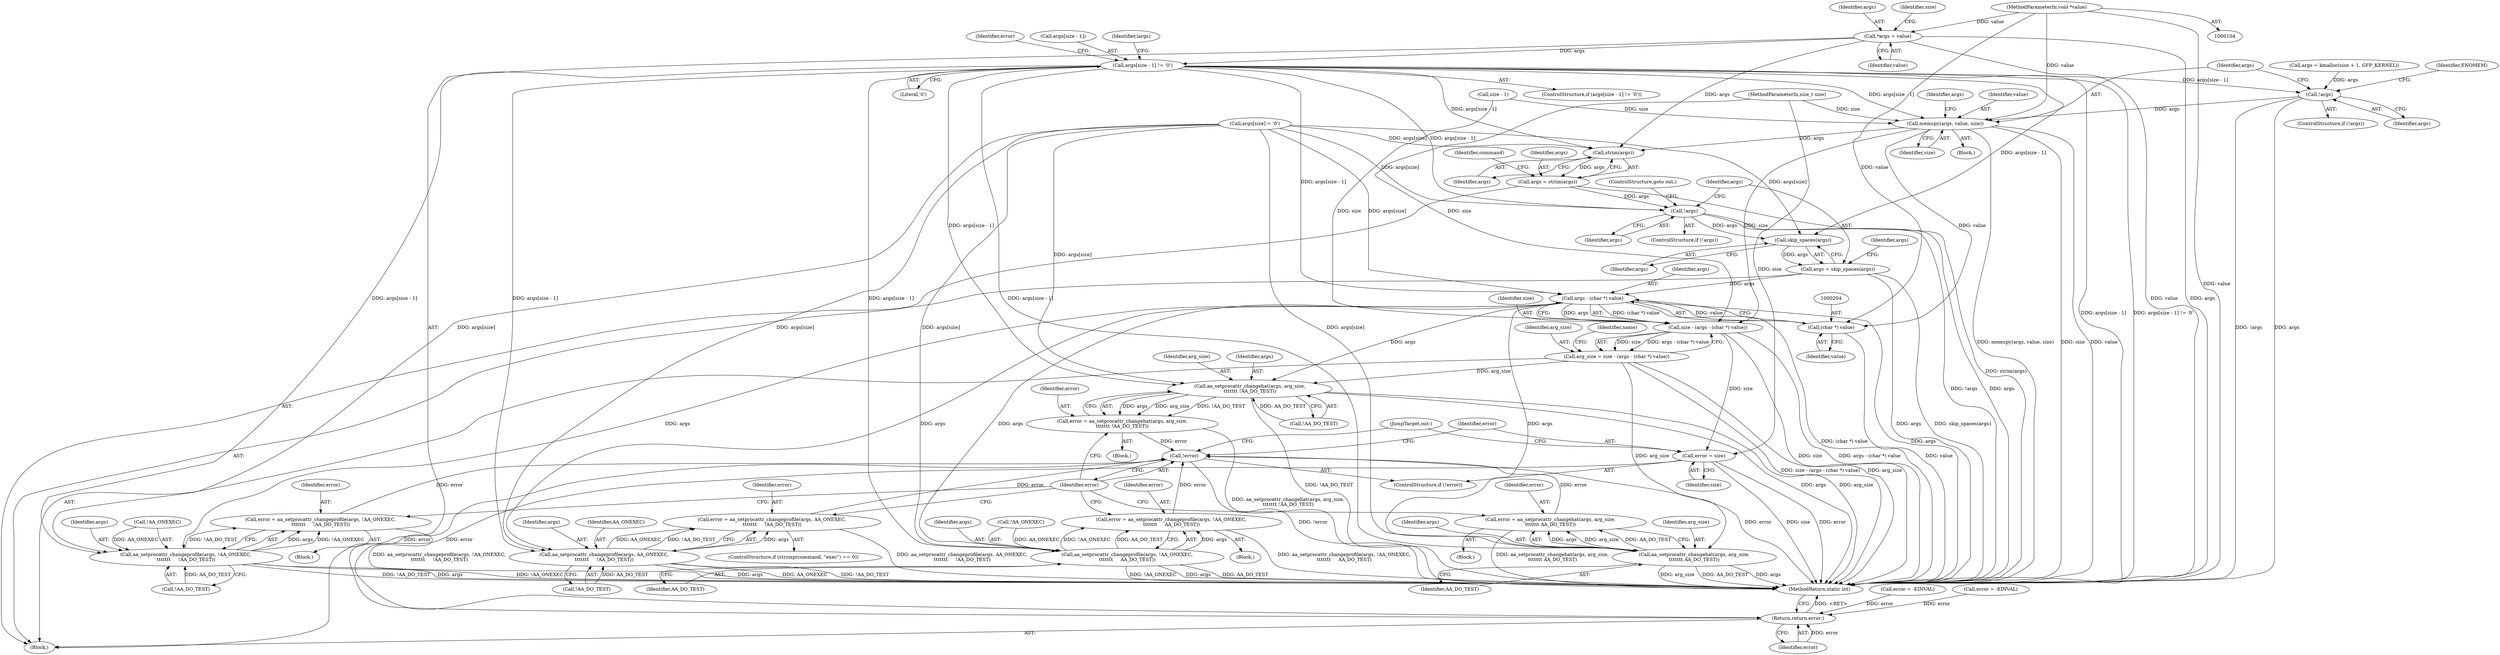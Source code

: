 digraph "0_linux_30a46a4647fd1df9cf52e43bf467f0d9265096ca@array" {
"1000138" [label="(Call,args[size - 1] != '\0')"];
"1000118" [label="(Call,*args = value)"];
"1000107" [label="(MethodParameterIn,void *value)"];
"1000156" [label="(Call,!args)"];
"1000161" [label="(Call,memcpy(args, value, size))"];
"1000176" [label="(Call,strim(args))"];
"1000174" [label="(Call,args = strim(args))"];
"1000185" [label="(Call,!args)"];
"1000190" [label="(Call,skip_spaces(args))"];
"1000188" [label="(Call,args = skip_spaces(args))"];
"1000201" [label="(Call,args - (char *) value)"];
"1000199" [label="(Call,size - (args - (char *) value))"];
"1000197" [label="(Call,arg_size = size - (args - (char *) value))"];
"1000222" [label="(Call,aa_setprocattr_changehat(args, arg_size,\n\t\t\t\t\t\t\t !AA_DO_TEST))"];
"1000220" [label="(Call,error = aa_setprocattr_changehat(args, arg_size,\n\t\t\t\t\t\t\t !AA_DO_TEST))"];
"1000300" [label="(Call,!error)"];
"1000308" [label="(Return,return error;)"];
"1000237" [label="(Call,aa_setprocattr_changehat(args, arg_size,\n\t\t\t\t\t\t\t AA_DO_TEST))"];
"1000235" [label="(Call,error = aa_setprocattr_changehat(args, arg_size,\n\t\t\t\t\t\t\t AA_DO_TEST))"];
"1000302" [label="(Call,error = size)"];
"1000251" [label="(Call,aa_setprocattr_changeprofile(args, !AA_ONEXEC,\n\t\t\t\t\t\t\t     !AA_DO_TEST))"];
"1000249" [label="(Call,error = aa_setprocattr_changeprofile(args, !AA_ONEXEC,\n\t\t\t\t\t\t\t     !AA_DO_TEST))"];
"1000267" [label="(Call,aa_setprocattr_changeprofile(args, !AA_ONEXEC,\n\t\t\t\t\t\t\t     AA_DO_TEST))"];
"1000265" [label="(Call,error = aa_setprocattr_changeprofile(args, !AA_ONEXEC,\n\t\t\t\t\t\t\t     AA_DO_TEST))"];
"1000290" [label="(Call,aa_setprocattr_changeprofile(args, AA_ONEXEC,\n\t\t\t\t\t\t\t     !AA_DO_TEST))"];
"1000288" [label="(Call,error = aa_setprocattr_changeprofile(args, AA_ONEXEC,\n\t\t\t\t\t\t\t     !AA_DO_TEST))"];
"1000203" [label="(Call,(char *) value)"];
"1000175" [label="(Identifier,args)"];
"1000249" [label="(Call,error = aa_setprocattr_changeprofile(args, !AA_ONEXEC,\n\t\t\t\t\t\t\t     !AA_DO_TEST))"];
"1000195" [label="(Identifier,args)"];
"1000282" [label="(ControlStructure,if (strcmp(command, \"exec\") == 0))"];
"1000235" [label="(Call,error = aa_setprocattr_changehat(args, arg_size,\n\t\t\t\t\t\t\t AA_DO_TEST))"];
"1000155" [label="(ControlStructure,if (!args))"];
"1000251" [label="(Call,aa_setprocattr_changeprofile(args, !AA_ONEXEC,\n\t\t\t\t\t\t\t     !AA_DO_TEST))"];
"1000267" [label="(Call,aa_setprocattr_changeprofile(args, !AA_ONEXEC,\n\t\t\t\t\t\t\t     AA_DO_TEST))"];
"1000300" [label="(Call,!error)"];
"1000266" [label="(Identifier,error)"];
"1000177" [label="(Identifier,args)"];
"1000351" [label="(MethodReturn,static int)"];
"1000239" [label="(Identifier,arg_size)"];
"1000198" [label="(Identifier,arg_size)"];
"1000145" [label="(Block,)"];
"1000189" [label="(Identifier,args)"];
"1000236" [label="(Identifier,error)"];
"1000302" [label="(Call,error = size)"];
"1000141" [label="(Call,size - 1)"];
"1000162" [label="(Identifier,args)"];
"1000156" [label="(Call,!args)"];
"1000108" [label="(MethodParameterIn,size_t size)"];
"1000163" [label="(Identifier,value)"];
"1000265" [label="(Call,error = aa_setprocattr_changeprofile(args, !AA_ONEXEC,\n\t\t\t\t\t\t\t     AA_DO_TEST))"];
"1000118" [label="(Call,*args = value)"];
"1000203" [label="(Call,(char *) value)"];
"1000176" [label="(Call,strim(args))"];
"1000219" [label="(Block,)"];
"1000147" [label="(Identifier,largs)"];
"1000209" [label="(Identifier,name)"];
"1000240" [label="(Identifier,AA_DO_TEST)"];
"1000185" [label="(Call,!args)"];
"1000222" [label="(Call,aa_setprocattr_changehat(args, arg_size,\n\t\t\t\t\t\t\t !AA_DO_TEST))"];
"1000252" [label="(Identifier,args)"];
"1000220" [label="(Call,error = aa_setprocattr_changehat(args, arg_size,\n\t\t\t\t\t\t\t !AA_DO_TEST))"];
"1000305" [label="(JumpTarget,out:)"];
"1000238" [label="(Identifier,args)"];
"1000199" [label="(Call,size - (args - (char *) value))"];
"1000303" [label="(Identifier,error)"];
"1000341" [label="(Call,error = -EINVAL)"];
"1000137" [label="(ControlStructure,if (args[size - 1] != '\0'))"];
"1000234" [label="(Block,)"];
"1000269" [label="(Call,!AA_ONEXEC)"];
"1000191" [label="(Identifier,args)"];
"1000171" [label="(Identifier,error)"];
"1000255" [label="(Call,!AA_DO_TEST)"];
"1000188" [label="(Call,args = skip_spaces(args))"];
"1000250" [label="(Identifier,error)"];
"1000138" [label="(Call,args[size - 1] != '\0')"];
"1000237" [label="(Call,aa_setprocattr_changehat(args, arg_size,\n\t\t\t\t\t\t\t AA_DO_TEST))"];
"1000119" [label="(Identifier,args)"];
"1000268" [label="(Identifier,args)"];
"1000170" [label="(Call,error = -EINVAL)"];
"1000253" [label="(Call,!AA_ONEXEC)"];
"1000223" [label="(Identifier,args)"];
"1000308" [label="(Return,return error;)"];
"1000164" [label="(Identifier,size)"];
"1000165" [label="(Call,args[size] = '\0')"];
"1000107" [label="(MethodParameterIn,void *value)"];
"1000309" [label="(Identifier,error)"];
"1000202" [label="(Identifier,args)"];
"1000197" [label="(Call,arg_size = size - (args - (char *) value))"];
"1000187" [label="(ControlStructure,goto out;)"];
"1000225" [label="(Call,!AA_DO_TEST)"];
"1000304" [label="(Identifier,size)"];
"1000167" [label="(Identifier,args)"];
"1000248" [label="(Block,)"];
"1000148" [label="(Call,args = kmalloc(size + 1, GFP_KERNEL))"];
"1000289" [label="(Identifier,error)"];
"1000299" [label="(ControlStructure,if (!error))"];
"1000291" [label="(Identifier,args)"];
"1000109" [label="(Block,)"];
"1000190" [label="(Call,skip_spaces(args))"];
"1000144" [label="(Literal,'\0')"];
"1000157" [label="(Identifier,args)"];
"1000200" [label="(Identifier,size)"];
"1000186" [label="(Identifier,args)"];
"1000161" [label="(Call,memcpy(args, value, size))"];
"1000301" [label="(Identifier,error)"];
"1000160" [label="(Identifier,ENOMEM)"];
"1000174" [label="(Call,args = strim(args))"];
"1000290" [label="(Call,aa_setprocattr_changeprofile(args, AA_ONEXEC,\n\t\t\t\t\t\t\t     !AA_DO_TEST))"];
"1000221" [label="(Identifier,error)"];
"1000184" [label="(ControlStructure,if (!args))"];
"1000271" [label="(Identifier,AA_DO_TEST)"];
"1000292" [label="(Identifier,AA_ONEXEC)"];
"1000201" [label="(Call,args - (char *) value)"];
"1000125" [label="(Identifier,size)"];
"1000139" [label="(Call,args[size - 1])"];
"1000120" [label="(Identifier,value)"];
"1000224" [label="(Identifier,arg_size)"];
"1000288" [label="(Call,error = aa_setprocattr_changeprofile(args, AA_ONEXEC,\n\t\t\t\t\t\t\t     !AA_DO_TEST))"];
"1000264" [label="(Block,)"];
"1000179" [label="(Identifier,command)"];
"1000205" [label="(Identifier,value)"];
"1000293" [label="(Call,!AA_DO_TEST)"];
"1000138" -> "1000137"  [label="AST: "];
"1000138" -> "1000144"  [label="CFG: "];
"1000139" -> "1000138"  [label="AST: "];
"1000144" -> "1000138"  [label="AST: "];
"1000147" -> "1000138"  [label="CFG: "];
"1000171" -> "1000138"  [label="CFG: "];
"1000138" -> "1000351"  [label="DDG: args[size - 1]"];
"1000138" -> "1000351"  [label="DDG: args[size - 1] != '\0'"];
"1000118" -> "1000138"  [label="DDG: args"];
"1000138" -> "1000156"  [label="DDG: args[size - 1]"];
"1000138" -> "1000161"  [label="DDG: args[size - 1]"];
"1000138" -> "1000176"  [label="DDG: args[size - 1]"];
"1000138" -> "1000185"  [label="DDG: args[size - 1]"];
"1000138" -> "1000190"  [label="DDG: args[size - 1]"];
"1000138" -> "1000201"  [label="DDG: args[size - 1]"];
"1000138" -> "1000222"  [label="DDG: args[size - 1]"];
"1000138" -> "1000237"  [label="DDG: args[size - 1]"];
"1000138" -> "1000251"  [label="DDG: args[size - 1]"];
"1000138" -> "1000267"  [label="DDG: args[size - 1]"];
"1000138" -> "1000290"  [label="DDG: args[size - 1]"];
"1000118" -> "1000109"  [label="AST: "];
"1000118" -> "1000120"  [label="CFG: "];
"1000119" -> "1000118"  [label="AST: "];
"1000120" -> "1000118"  [label="AST: "];
"1000125" -> "1000118"  [label="CFG: "];
"1000118" -> "1000351"  [label="DDG: value"];
"1000118" -> "1000351"  [label="DDG: args"];
"1000107" -> "1000118"  [label="DDG: value"];
"1000118" -> "1000176"  [label="DDG: args"];
"1000107" -> "1000104"  [label="AST: "];
"1000107" -> "1000351"  [label="DDG: value"];
"1000107" -> "1000161"  [label="DDG: value"];
"1000107" -> "1000203"  [label="DDG: value"];
"1000156" -> "1000155"  [label="AST: "];
"1000156" -> "1000157"  [label="CFG: "];
"1000157" -> "1000156"  [label="AST: "];
"1000160" -> "1000156"  [label="CFG: "];
"1000162" -> "1000156"  [label="CFG: "];
"1000156" -> "1000351"  [label="DDG: args"];
"1000156" -> "1000351"  [label="DDG: !args"];
"1000148" -> "1000156"  [label="DDG: args"];
"1000156" -> "1000161"  [label="DDG: args"];
"1000161" -> "1000145"  [label="AST: "];
"1000161" -> "1000164"  [label="CFG: "];
"1000162" -> "1000161"  [label="AST: "];
"1000163" -> "1000161"  [label="AST: "];
"1000164" -> "1000161"  [label="AST: "];
"1000167" -> "1000161"  [label="CFG: "];
"1000161" -> "1000351"  [label="DDG: size"];
"1000161" -> "1000351"  [label="DDG: value"];
"1000161" -> "1000351"  [label="DDG: memcpy(args, value, size)"];
"1000108" -> "1000161"  [label="DDG: size"];
"1000141" -> "1000161"  [label="DDG: size"];
"1000161" -> "1000176"  [label="DDG: args"];
"1000161" -> "1000199"  [label="DDG: size"];
"1000161" -> "1000203"  [label="DDG: value"];
"1000176" -> "1000174"  [label="AST: "];
"1000176" -> "1000177"  [label="CFG: "];
"1000177" -> "1000176"  [label="AST: "];
"1000174" -> "1000176"  [label="CFG: "];
"1000176" -> "1000174"  [label="DDG: args"];
"1000165" -> "1000176"  [label="DDG: args[size]"];
"1000174" -> "1000109"  [label="AST: "];
"1000175" -> "1000174"  [label="AST: "];
"1000179" -> "1000174"  [label="CFG: "];
"1000174" -> "1000351"  [label="DDG: strim(args)"];
"1000174" -> "1000185"  [label="DDG: args"];
"1000185" -> "1000184"  [label="AST: "];
"1000185" -> "1000186"  [label="CFG: "];
"1000186" -> "1000185"  [label="AST: "];
"1000187" -> "1000185"  [label="CFG: "];
"1000189" -> "1000185"  [label="CFG: "];
"1000185" -> "1000351"  [label="DDG: !args"];
"1000185" -> "1000351"  [label="DDG: args"];
"1000165" -> "1000185"  [label="DDG: args[size]"];
"1000185" -> "1000190"  [label="DDG: args"];
"1000190" -> "1000188"  [label="AST: "];
"1000190" -> "1000191"  [label="CFG: "];
"1000191" -> "1000190"  [label="AST: "];
"1000188" -> "1000190"  [label="CFG: "];
"1000190" -> "1000188"  [label="DDG: args"];
"1000165" -> "1000190"  [label="DDG: args[size]"];
"1000188" -> "1000109"  [label="AST: "];
"1000189" -> "1000188"  [label="AST: "];
"1000195" -> "1000188"  [label="CFG: "];
"1000188" -> "1000351"  [label="DDG: skip_spaces(args)"];
"1000188" -> "1000351"  [label="DDG: args"];
"1000188" -> "1000201"  [label="DDG: args"];
"1000201" -> "1000199"  [label="AST: "];
"1000201" -> "1000203"  [label="CFG: "];
"1000202" -> "1000201"  [label="AST: "];
"1000203" -> "1000201"  [label="AST: "];
"1000199" -> "1000201"  [label="CFG: "];
"1000201" -> "1000351"  [label="DDG: (char *) value"];
"1000201" -> "1000351"  [label="DDG: args"];
"1000201" -> "1000199"  [label="DDG: args"];
"1000201" -> "1000199"  [label="DDG: (char *) value"];
"1000165" -> "1000201"  [label="DDG: args[size]"];
"1000203" -> "1000201"  [label="DDG: value"];
"1000201" -> "1000222"  [label="DDG: args"];
"1000201" -> "1000237"  [label="DDG: args"];
"1000201" -> "1000251"  [label="DDG: args"];
"1000201" -> "1000267"  [label="DDG: args"];
"1000201" -> "1000290"  [label="DDG: args"];
"1000199" -> "1000197"  [label="AST: "];
"1000200" -> "1000199"  [label="AST: "];
"1000197" -> "1000199"  [label="CFG: "];
"1000199" -> "1000351"  [label="DDG: args - (char *) value"];
"1000199" -> "1000351"  [label="DDG: size"];
"1000199" -> "1000197"  [label="DDG: size"];
"1000199" -> "1000197"  [label="DDG: args - (char *) value"];
"1000141" -> "1000199"  [label="DDG: size"];
"1000108" -> "1000199"  [label="DDG: size"];
"1000199" -> "1000302"  [label="DDG: size"];
"1000197" -> "1000109"  [label="AST: "];
"1000198" -> "1000197"  [label="AST: "];
"1000209" -> "1000197"  [label="CFG: "];
"1000197" -> "1000351"  [label="DDG: size - (args - (char *) value)"];
"1000197" -> "1000351"  [label="DDG: arg_size"];
"1000197" -> "1000222"  [label="DDG: arg_size"];
"1000197" -> "1000237"  [label="DDG: arg_size"];
"1000222" -> "1000220"  [label="AST: "];
"1000222" -> "1000225"  [label="CFG: "];
"1000223" -> "1000222"  [label="AST: "];
"1000224" -> "1000222"  [label="AST: "];
"1000225" -> "1000222"  [label="AST: "];
"1000220" -> "1000222"  [label="CFG: "];
"1000222" -> "1000351"  [label="DDG: !AA_DO_TEST"];
"1000222" -> "1000351"  [label="DDG: args"];
"1000222" -> "1000351"  [label="DDG: arg_size"];
"1000222" -> "1000220"  [label="DDG: args"];
"1000222" -> "1000220"  [label="DDG: arg_size"];
"1000222" -> "1000220"  [label="DDG: !AA_DO_TEST"];
"1000165" -> "1000222"  [label="DDG: args[size]"];
"1000225" -> "1000222"  [label="DDG: AA_DO_TEST"];
"1000220" -> "1000219"  [label="AST: "];
"1000221" -> "1000220"  [label="AST: "];
"1000301" -> "1000220"  [label="CFG: "];
"1000220" -> "1000351"  [label="DDG: aa_setprocattr_changehat(args, arg_size,\n\t\t\t\t\t\t\t !AA_DO_TEST)"];
"1000220" -> "1000300"  [label="DDG: error"];
"1000300" -> "1000299"  [label="AST: "];
"1000300" -> "1000301"  [label="CFG: "];
"1000301" -> "1000300"  [label="AST: "];
"1000303" -> "1000300"  [label="CFG: "];
"1000305" -> "1000300"  [label="CFG: "];
"1000300" -> "1000351"  [label="DDG: error"];
"1000300" -> "1000351"  [label="DDG: !error"];
"1000235" -> "1000300"  [label="DDG: error"];
"1000288" -> "1000300"  [label="DDG: error"];
"1000265" -> "1000300"  [label="DDG: error"];
"1000249" -> "1000300"  [label="DDG: error"];
"1000300" -> "1000308"  [label="DDG: error"];
"1000308" -> "1000109"  [label="AST: "];
"1000308" -> "1000309"  [label="CFG: "];
"1000309" -> "1000308"  [label="AST: "];
"1000351" -> "1000308"  [label="CFG: "];
"1000308" -> "1000351"  [label="DDG: <RET>"];
"1000309" -> "1000308"  [label="DDG: error"];
"1000302" -> "1000308"  [label="DDG: error"];
"1000341" -> "1000308"  [label="DDG: error"];
"1000170" -> "1000308"  [label="DDG: error"];
"1000237" -> "1000235"  [label="AST: "];
"1000237" -> "1000240"  [label="CFG: "];
"1000238" -> "1000237"  [label="AST: "];
"1000239" -> "1000237"  [label="AST: "];
"1000240" -> "1000237"  [label="AST: "];
"1000235" -> "1000237"  [label="CFG: "];
"1000237" -> "1000351"  [label="DDG: arg_size"];
"1000237" -> "1000351"  [label="DDG: AA_DO_TEST"];
"1000237" -> "1000351"  [label="DDG: args"];
"1000237" -> "1000235"  [label="DDG: args"];
"1000237" -> "1000235"  [label="DDG: arg_size"];
"1000237" -> "1000235"  [label="DDG: AA_DO_TEST"];
"1000165" -> "1000237"  [label="DDG: args[size]"];
"1000235" -> "1000234"  [label="AST: "];
"1000236" -> "1000235"  [label="AST: "];
"1000301" -> "1000235"  [label="CFG: "];
"1000235" -> "1000351"  [label="DDG: aa_setprocattr_changehat(args, arg_size,\n\t\t\t\t\t\t\t AA_DO_TEST)"];
"1000302" -> "1000299"  [label="AST: "];
"1000302" -> "1000304"  [label="CFG: "];
"1000303" -> "1000302"  [label="AST: "];
"1000304" -> "1000302"  [label="AST: "];
"1000305" -> "1000302"  [label="CFG: "];
"1000302" -> "1000351"  [label="DDG: size"];
"1000302" -> "1000351"  [label="DDG: error"];
"1000108" -> "1000302"  [label="DDG: size"];
"1000251" -> "1000249"  [label="AST: "];
"1000251" -> "1000255"  [label="CFG: "];
"1000252" -> "1000251"  [label="AST: "];
"1000253" -> "1000251"  [label="AST: "];
"1000255" -> "1000251"  [label="AST: "];
"1000249" -> "1000251"  [label="CFG: "];
"1000251" -> "1000351"  [label="DDG: !AA_ONEXEC"];
"1000251" -> "1000351"  [label="DDG: !AA_DO_TEST"];
"1000251" -> "1000351"  [label="DDG: args"];
"1000251" -> "1000249"  [label="DDG: args"];
"1000251" -> "1000249"  [label="DDG: !AA_ONEXEC"];
"1000251" -> "1000249"  [label="DDG: !AA_DO_TEST"];
"1000165" -> "1000251"  [label="DDG: args[size]"];
"1000253" -> "1000251"  [label="DDG: AA_ONEXEC"];
"1000255" -> "1000251"  [label="DDG: AA_DO_TEST"];
"1000249" -> "1000248"  [label="AST: "];
"1000250" -> "1000249"  [label="AST: "];
"1000301" -> "1000249"  [label="CFG: "];
"1000249" -> "1000351"  [label="DDG: aa_setprocattr_changeprofile(args, !AA_ONEXEC,\n\t\t\t\t\t\t\t     !AA_DO_TEST)"];
"1000267" -> "1000265"  [label="AST: "];
"1000267" -> "1000271"  [label="CFG: "];
"1000268" -> "1000267"  [label="AST: "];
"1000269" -> "1000267"  [label="AST: "];
"1000271" -> "1000267"  [label="AST: "];
"1000265" -> "1000267"  [label="CFG: "];
"1000267" -> "1000351"  [label="DDG: !AA_ONEXEC"];
"1000267" -> "1000351"  [label="DDG: args"];
"1000267" -> "1000351"  [label="DDG: AA_DO_TEST"];
"1000267" -> "1000265"  [label="DDG: args"];
"1000267" -> "1000265"  [label="DDG: !AA_ONEXEC"];
"1000267" -> "1000265"  [label="DDG: AA_DO_TEST"];
"1000165" -> "1000267"  [label="DDG: args[size]"];
"1000269" -> "1000267"  [label="DDG: AA_ONEXEC"];
"1000265" -> "1000264"  [label="AST: "];
"1000266" -> "1000265"  [label="AST: "];
"1000301" -> "1000265"  [label="CFG: "];
"1000265" -> "1000351"  [label="DDG: aa_setprocattr_changeprofile(args, !AA_ONEXEC,\n\t\t\t\t\t\t\t     AA_DO_TEST)"];
"1000290" -> "1000288"  [label="AST: "];
"1000290" -> "1000293"  [label="CFG: "];
"1000291" -> "1000290"  [label="AST: "];
"1000292" -> "1000290"  [label="AST: "];
"1000293" -> "1000290"  [label="AST: "];
"1000288" -> "1000290"  [label="CFG: "];
"1000290" -> "1000351"  [label="DDG: args"];
"1000290" -> "1000351"  [label="DDG: AA_ONEXEC"];
"1000290" -> "1000351"  [label="DDG: !AA_DO_TEST"];
"1000290" -> "1000288"  [label="DDG: args"];
"1000290" -> "1000288"  [label="DDG: AA_ONEXEC"];
"1000290" -> "1000288"  [label="DDG: !AA_DO_TEST"];
"1000165" -> "1000290"  [label="DDG: args[size]"];
"1000293" -> "1000290"  [label="DDG: AA_DO_TEST"];
"1000288" -> "1000282"  [label="AST: "];
"1000289" -> "1000288"  [label="AST: "];
"1000301" -> "1000288"  [label="CFG: "];
"1000288" -> "1000351"  [label="DDG: aa_setprocattr_changeprofile(args, AA_ONEXEC,\n\t\t\t\t\t\t\t     !AA_DO_TEST)"];
"1000203" -> "1000205"  [label="CFG: "];
"1000204" -> "1000203"  [label="AST: "];
"1000205" -> "1000203"  [label="AST: "];
"1000203" -> "1000351"  [label="DDG: value"];
}
